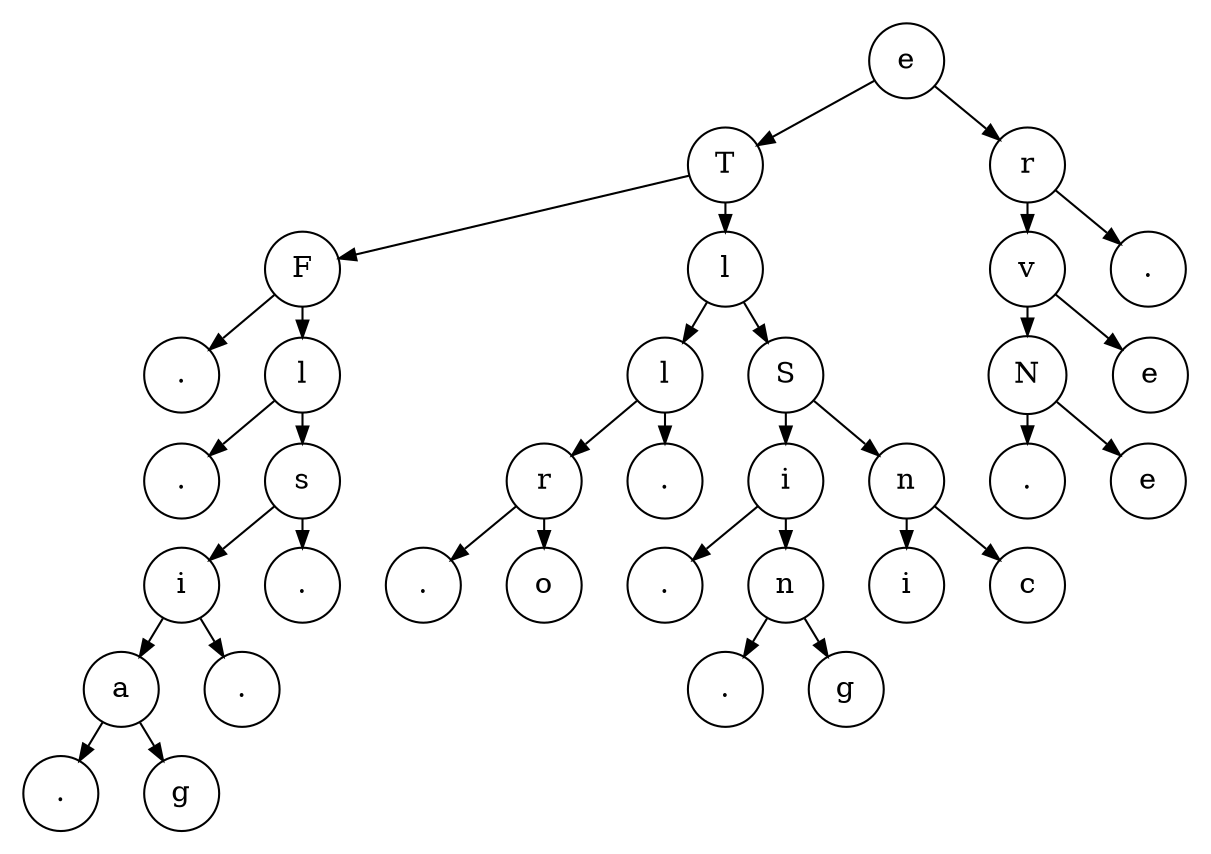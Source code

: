 
digraph G {
    nodesep=0.3;
    ranksep=0.2;
    margin=0.1;
    node [shape=circle];
    edge [arrowsize=0.8];
    graph [ordering="out"];
     20 [label=i]
     21 [label=g]
     22 [label=a]
     23 [label=g]
     1 [label=r]
     0 [label=e]
     3 [label=l]
     2 [label=T]
     5 [label=v]
     4 [label=S]
     7 [label=i]
     6 [label=n]
     9 [label=F]
     8 [label=N]
     11 [label=l]
     10 [label=n]
     13 [label=l]
     12 [label=r]
     15 [label=e]
     14 [label=e]
     17 [label=i]
     16 [label=c]
     19 [label=o]
     18 [label=s]
    11 -> 12
    1000 [label="."]
    11 -> 1000
    1001 [label="."]
    10 -> 1001
    10 -> 21
    1002 [label="."]
    13 -> 1002
    13 -> 18
    1003 [label="."]
    12 -> 1003
    12 -> 19
    20 -> 22
    1004 [label="."]
    20 -> 1004
    1005 [label="."]
    22 -> 1005
    22 -> 23
    18 -> 20
    1006 [label="."]
    18 -> 1006
    1 -> 5
    1007 [label="."]
    1 -> 1007
    0 -> 2
    0 -> 1
    3 -> 11
    3 -> 4
    2 -> 9
    2 -> 3
    5 -> 8
    5 -> 15
    4 -> 7
    4 -> 6
    1008 [label="."]
    7 -> 1008
    7 -> 10
    6 -> 17
    6 -> 16
    1009 [label="."]
    9 -> 1009
    9 -> 13
    1010 [label="."]
    8 -> 1010
    8 -> 14

}
